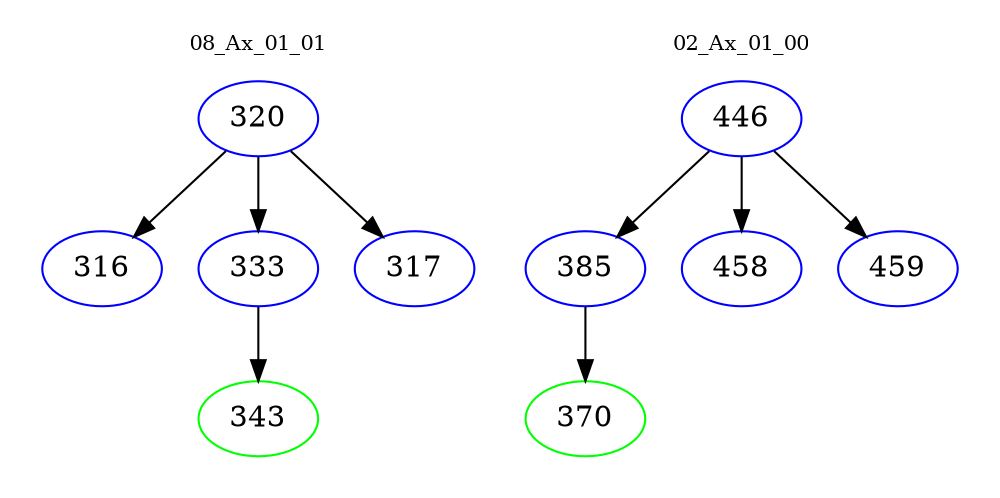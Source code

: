 digraph{
subgraph cluster_0 {
color = white
label = "08_Ax_01_01";
fontsize=10;
T0_320 [label="320", color="blue"]
T0_320 -> T0_316 [color="black"]
T0_316 [label="316", color="blue"]
T0_320 -> T0_333 [color="black"]
T0_333 [label="333", color="blue"]
T0_333 -> T0_343 [color="black"]
T0_343 [label="343", color="green"]
T0_320 -> T0_317 [color="black"]
T0_317 [label="317", color="blue"]
}
subgraph cluster_1 {
color = white
label = "02_Ax_01_00";
fontsize=10;
T1_446 [label="446", color="blue"]
T1_446 -> T1_385 [color="black"]
T1_385 [label="385", color="blue"]
T1_385 -> T1_370 [color="black"]
T1_370 [label="370", color="green"]
T1_446 -> T1_458 [color="black"]
T1_458 [label="458", color="blue"]
T1_446 -> T1_459 [color="black"]
T1_459 [label="459", color="blue"]
}
}
